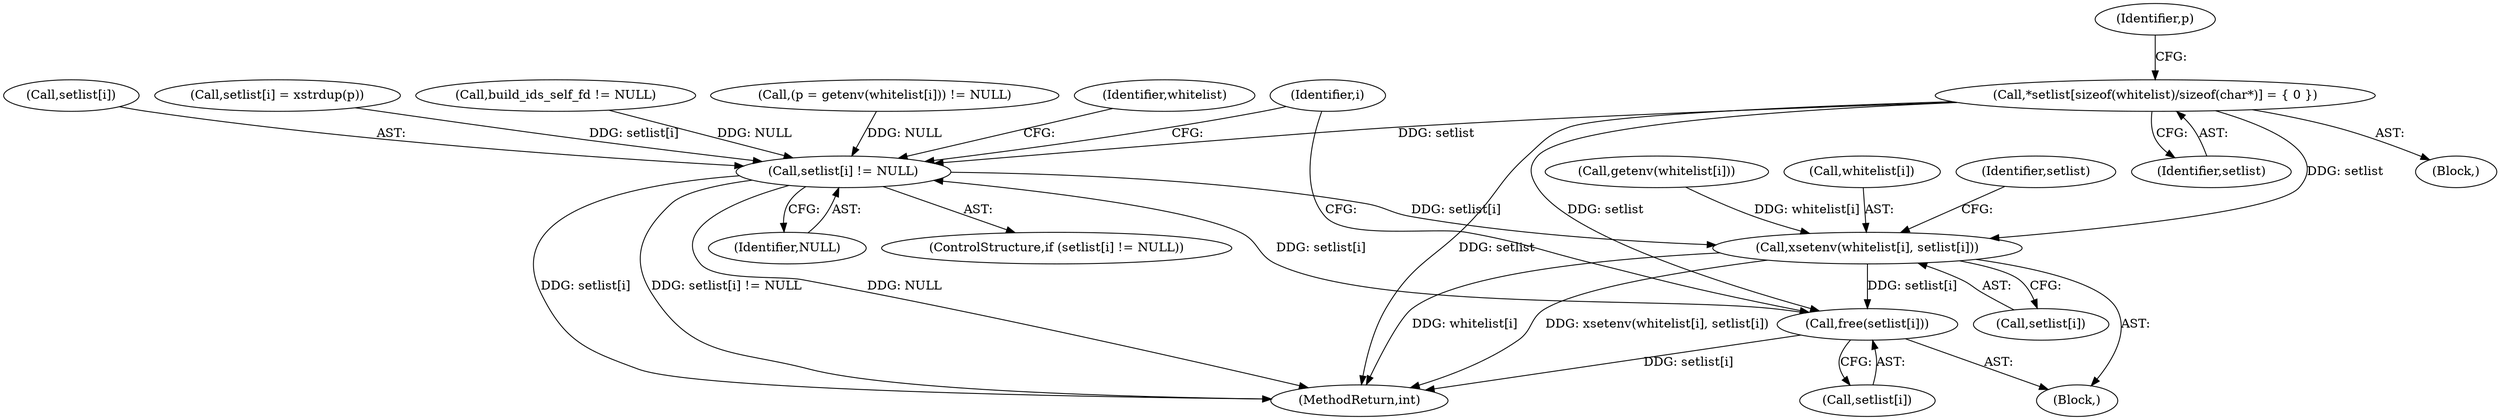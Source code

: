 digraph "0_abrt_50ee8130fb4cd4ef1af7682a2c85dd99cb99424e@API" {
"1000392" [label="(Call,*setlist[sizeof(whitelist)/sizeof(char*)] = { 0 })"];
"1000435" [label="(Call,setlist[i] != NULL)"];
"1000441" [label="(Call,xsetenv(whitelist[i], setlist[i]))"];
"1000448" [label="(Call,free(setlist[i]))"];
"1000393" [label="(Identifier,setlist)"];
"1000412" [label="(Call,getenv(whitelist[i]))"];
"1000276" [label="(Call,build_ids_self_fd != NULL)"];
"1000392" [label="(Call,*setlist[sizeof(whitelist)/sizeof(char*)] = { 0 })"];
"1000439" [label="(Identifier,NULL)"];
"1000435" [label="(Call,setlist[i] != NULL)"];
"1000525" [label="(MethodReturn,int)"];
"1000442" [label="(Call,whitelist[i])"];
"1000445" [label="(Call,setlist[i])"];
"1000441" [label="(Call,xsetenv(whitelist[i], setlist[i]))"];
"1000450" [label="(Identifier,setlist)"];
"1000433" [label="(Identifier,i)"];
"1000409" [label="(Call,(p = getenv(whitelist[i])) != NULL)"];
"1000443" [label="(Identifier,whitelist)"];
"1000434" [label="(ControlStructure,if (setlist[i] != NULL))"];
"1000436" [label="(Call,setlist[i])"];
"1000440" [label="(Block,)"];
"1000448" [label="(Call,free(setlist[i]))"];
"1000417" [label="(Call,setlist[i] = xstrdup(p))"];
"1000449" [label="(Call,setlist[i])"];
"1000377" [label="(Block,)"];
"1000396" [label="(Identifier,p)"];
"1000392" -> "1000377"  [label="AST: "];
"1000392" -> "1000393"  [label="CFG: "];
"1000393" -> "1000392"  [label="AST: "];
"1000396" -> "1000392"  [label="CFG: "];
"1000392" -> "1000525"  [label="DDG: setlist"];
"1000392" -> "1000435"  [label="DDG: setlist"];
"1000392" -> "1000441"  [label="DDG: setlist"];
"1000392" -> "1000448"  [label="DDG: setlist"];
"1000435" -> "1000434"  [label="AST: "];
"1000435" -> "1000439"  [label="CFG: "];
"1000436" -> "1000435"  [label="AST: "];
"1000439" -> "1000435"  [label="AST: "];
"1000443" -> "1000435"  [label="CFG: "];
"1000433" -> "1000435"  [label="CFG: "];
"1000435" -> "1000525"  [label="DDG: setlist[i]"];
"1000435" -> "1000525"  [label="DDG: setlist[i] != NULL"];
"1000435" -> "1000525"  [label="DDG: NULL"];
"1000448" -> "1000435"  [label="DDG: setlist[i]"];
"1000417" -> "1000435"  [label="DDG: setlist[i]"];
"1000409" -> "1000435"  [label="DDG: NULL"];
"1000276" -> "1000435"  [label="DDG: NULL"];
"1000435" -> "1000441"  [label="DDG: setlist[i]"];
"1000441" -> "1000440"  [label="AST: "];
"1000441" -> "1000445"  [label="CFG: "];
"1000442" -> "1000441"  [label="AST: "];
"1000445" -> "1000441"  [label="AST: "];
"1000450" -> "1000441"  [label="CFG: "];
"1000441" -> "1000525"  [label="DDG: whitelist[i]"];
"1000441" -> "1000525"  [label="DDG: xsetenv(whitelist[i], setlist[i])"];
"1000412" -> "1000441"  [label="DDG: whitelist[i]"];
"1000441" -> "1000448"  [label="DDG: setlist[i]"];
"1000448" -> "1000440"  [label="AST: "];
"1000448" -> "1000449"  [label="CFG: "];
"1000449" -> "1000448"  [label="AST: "];
"1000433" -> "1000448"  [label="CFG: "];
"1000448" -> "1000525"  [label="DDG: setlist[i]"];
}

